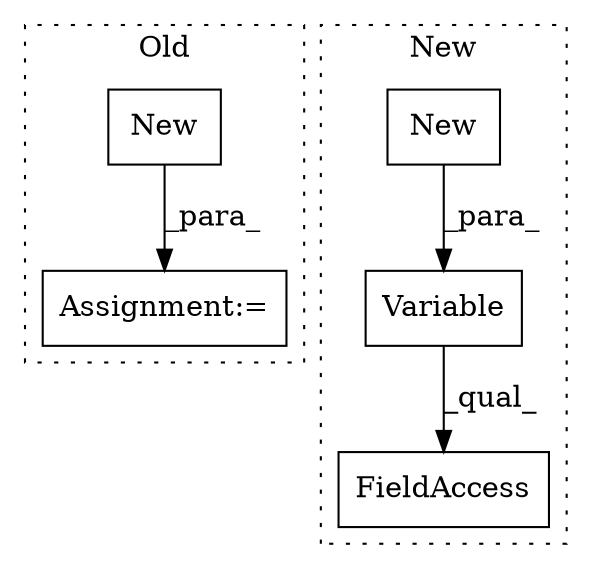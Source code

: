digraph G {
subgraph cluster0 {
1 [label="New" a="32" s="3145,3159" l="4,1" shape="box"];
5 [label="Assignment:=" a="7" s="3130" l="1" shape="box"];
label = "Old";
style="dotted";
}
subgraph cluster1 {
2 [label="Variable" a="32" s="4200,4243" l="9,1" shape="box"];
3 [label="New" a="32" s="4228,4242" l="4,1" shape="box"];
4 [label="FieldAccess" a="22" s="4276" l="18" shape="box"];
label = "New";
style="dotted";
}
1 -> 5 [label="_para_"];
2 -> 4 [label="_qual_"];
3 -> 2 [label="_para_"];
}